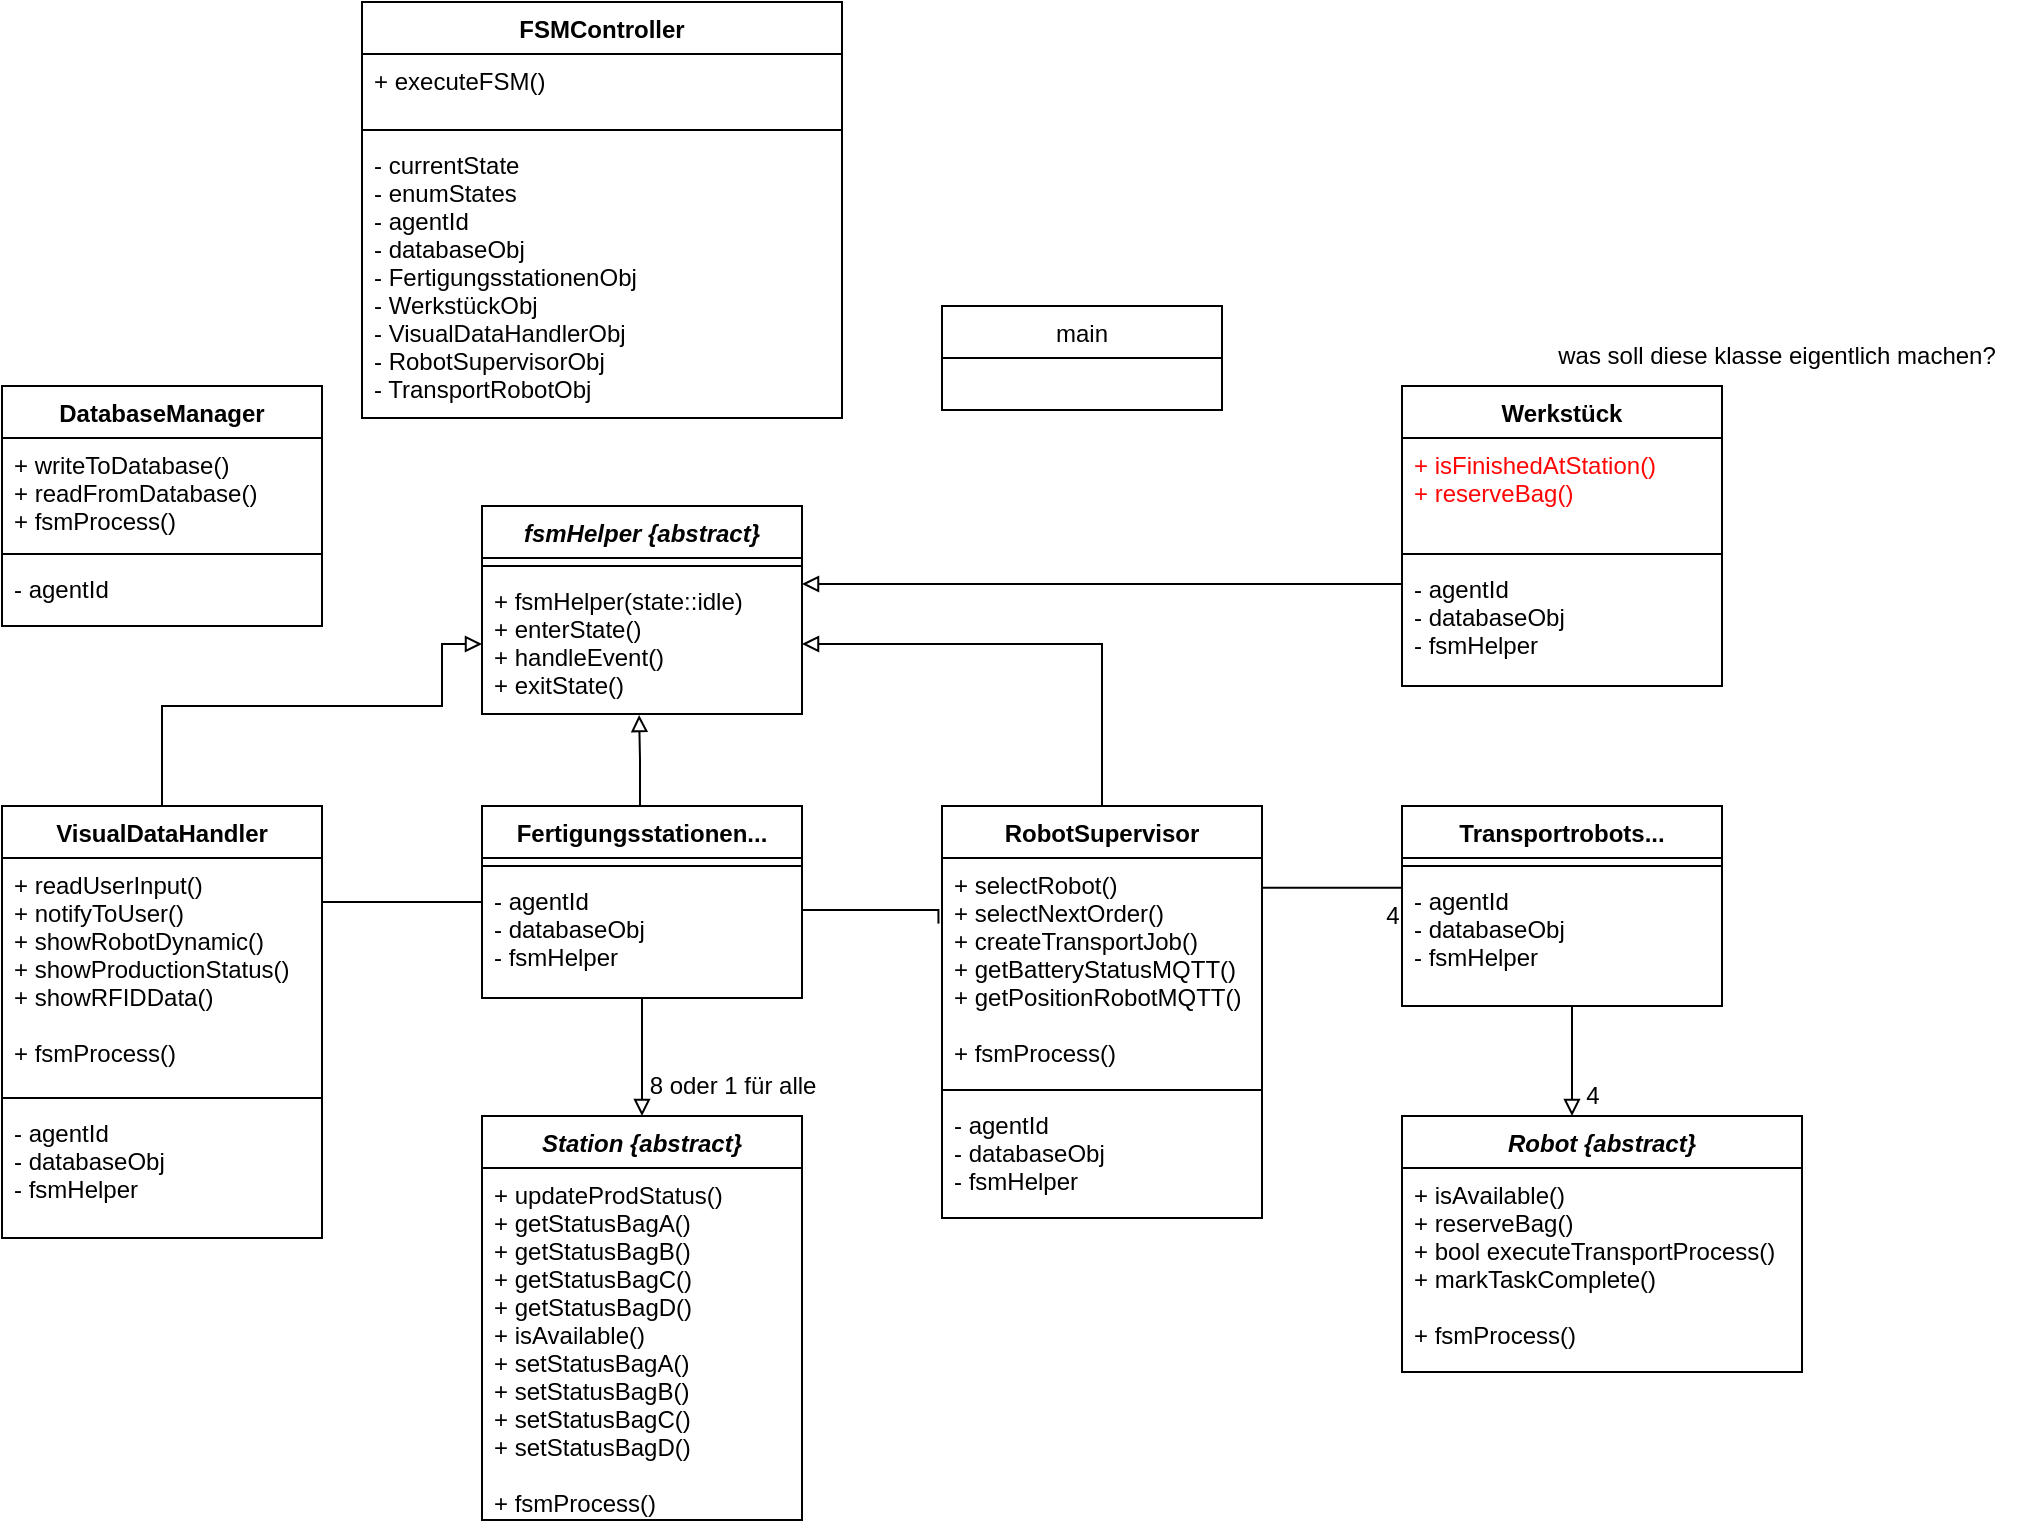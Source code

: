 <mxfile version="20.7.4" type="device"><diagram id="oQAYJYT7PJ8naYZ2aDmK" name="Seite-1"><mxGraphModel dx="2189" dy="1969" grid="1" gridSize="10" guides="1" tooltips="1" connect="1" arrows="1" fold="1" page="1" pageScale="1" pageWidth="827" pageHeight="1169" math="0" shadow="0"><root><mxCell id="0"/><mxCell id="1" parent="0"/><mxCell id="zr3K6H_Ypwrod_FnKCNP-2" style="edgeStyle=orthogonalEdgeStyle;rounded=0;orthogonalLoop=1;jettySize=auto;html=1;exitX=0.5;exitY=1;exitDx=0;exitDy=0;entryX=0.5;entryY=0;entryDx=0;entryDy=0;endArrow=block;endFill=0;" edge="1" parent="1" source="ovFocL4M04ZjVYVsM8dc-5" target="MPmzuH-NhsgOiLqM7phD-56"><mxGeometry relative="1" as="geometry"/></mxCell><mxCell id="zr3K6H_Ypwrod_FnKCNP-24" style="edgeStyle=orthogonalEdgeStyle;rounded=0;orthogonalLoop=1;jettySize=auto;html=1;exitX=0.5;exitY=0;exitDx=0;exitDy=0;entryX=0.491;entryY=1.007;entryDx=0;entryDy=0;entryPerimeter=0;endArrow=block;endFill=0;" edge="1" parent="1" source="ovFocL4M04ZjVYVsM8dc-5" target="zr3K6H_Ypwrod_FnKCNP-18"><mxGeometry relative="1" as="geometry"><Array as="points"><mxPoint x="139" y="150"/><mxPoint x="139" y="127"/></Array></mxGeometry></mxCell><mxCell id="ovFocL4M04ZjVYVsM8dc-5" value="Fertigungsstationen..." style="swimlane;fontStyle=1;align=center;verticalAlign=top;childLayout=stackLayout;horizontal=1;startSize=26;horizontalStack=0;resizeParent=1;resizeParentMax=0;resizeLast=0;collapsible=1;marginBottom=0;" parent="1" vertex="1"><mxGeometry x="60" y="150" width="160" height="96" as="geometry"/></mxCell><mxCell id="ovFocL4M04ZjVYVsM8dc-7" value="" style="line;strokeWidth=1;fillColor=none;align=left;verticalAlign=middle;spacingTop=-1;spacingLeft=3;spacingRight=3;rotatable=0;labelPosition=right;points=[];portConstraint=eastwest;strokeColor=inherit;" parent="ovFocL4M04ZjVYVsM8dc-5" vertex="1"><mxGeometry y="26" width="160" height="8" as="geometry"/></mxCell><mxCell id="ovFocL4M04ZjVYVsM8dc-8" value="- agentId&#10;- databaseObj&#10;- fsmHelper" style="text;strokeColor=none;fillColor=none;align=left;verticalAlign=top;spacingLeft=4;spacingRight=4;overflow=hidden;rotatable=0;points=[[0,0.5],[1,0.5]];portConstraint=eastwest;" parent="ovFocL4M04ZjVYVsM8dc-5" vertex="1"><mxGeometry y="34" width="160" height="62" as="geometry"/></mxCell><mxCell id="zr3K6H_Ypwrod_FnKCNP-5" style="edgeStyle=orthogonalEdgeStyle;rounded=0;orthogonalLoop=1;jettySize=auto;html=1;exitX=1;exitY=0.25;exitDx=0;exitDy=0;entryX=-0.003;entryY=0.105;entryDx=0;entryDy=0;entryPerimeter=0;endArrow=none;endFill=0;" edge="1" parent="1" source="ovFocL4M04ZjVYVsM8dc-13" target="MPmzuH-NhsgOiLqM7phD-29"><mxGeometry relative="1" as="geometry"><Array as="points"><mxPoint x="519" y="190"/></Array></mxGeometry></mxCell><mxCell id="zr3K6H_Ypwrod_FnKCNP-25" style="edgeStyle=orthogonalEdgeStyle;rounded=0;orthogonalLoop=1;jettySize=auto;html=1;exitX=0.5;exitY=0;exitDx=0;exitDy=0;endArrow=block;endFill=0;" edge="1" parent="1" source="ovFocL4M04ZjVYVsM8dc-13" target="zr3K6H_Ypwrod_FnKCNP-18"><mxGeometry relative="1" as="geometry"/></mxCell><mxCell id="ovFocL4M04ZjVYVsM8dc-13" value="RobotSupervisor" style="swimlane;fontStyle=1;align=center;verticalAlign=top;childLayout=stackLayout;horizontal=1;startSize=26;horizontalStack=0;resizeParent=1;resizeParentMax=0;resizeLast=0;collapsible=1;marginBottom=0;" parent="1" vertex="1"><mxGeometry x="290" y="150" width="160" height="206" as="geometry"/></mxCell><mxCell id="ovFocL4M04ZjVYVsM8dc-14" value="+ selectRobot()&#10;+ selectNextOrder()&#10;+ createTransportJob()&#10;+ getBatteryStatusMQTT()&#10;+ getPositionRobotMQTT()&#10;&#10;+ fsmProcess()" style="text;strokeColor=none;fillColor=none;align=left;verticalAlign=top;spacingLeft=4;spacingRight=4;overflow=hidden;rotatable=0;points=[[0,0.5],[1,0.5]];portConstraint=eastwest;" parent="ovFocL4M04ZjVYVsM8dc-13" vertex="1"><mxGeometry y="26" width="160" height="112" as="geometry"/></mxCell><mxCell id="ovFocL4M04ZjVYVsM8dc-15" value="" style="line;strokeWidth=1;fillColor=none;align=left;verticalAlign=middle;spacingTop=-1;spacingLeft=3;spacingRight=3;rotatable=0;labelPosition=right;points=[];portConstraint=eastwest;strokeColor=inherit;" parent="ovFocL4M04ZjVYVsM8dc-13" vertex="1"><mxGeometry y="138" width="160" height="8" as="geometry"/></mxCell><mxCell id="ovFocL4M04ZjVYVsM8dc-16" value="- agentId&#10;- databaseObj&#10;- fsmHelper" style="text;strokeColor=none;fillColor=none;align=left;verticalAlign=top;spacingLeft=4;spacingRight=4;overflow=hidden;rotatable=0;points=[[0,0.5],[1,0.5]];portConstraint=eastwest;" parent="ovFocL4M04ZjVYVsM8dc-13" vertex="1"><mxGeometry y="146" width="160" height="60" as="geometry"/></mxCell><mxCell id="zr3K6H_Ypwrod_FnKCNP-26" style="edgeStyle=orthogonalEdgeStyle;rounded=0;orthogonalLoop=1;jettySize=auto;html=1;exitX=0;exitY=0.5;exitDx=0;exitDy=0;entryX=1;entryY=0.5;entryDx=0;entryDy=0;endArrow=block;endFill=0;" edge="1" parent="1" source="ovFocL4M04ZjVYVsM8dc-17"><mxGeometry relative="1" as="geometry"><mxPoint x="220" y="39" as="targetPoint"/><Array as="points"><mxPoint x="520" y="39"/></Array></mxGeometry></mxCell><mxCell id="ovFocL4M04ZjVYVsM8dc-17" value="Werkstück" style="swimlane;fontStyle=1;align=center;verticalAlign=top;childLayout=stackLayout;horizontal=1;startSize=26;horizontalStack=0;resizeParent=1;resizeParentMax=0;resizeLast=0;collapsible=1;marginBottom=0;" parent="1" vertex="1"><mxGeometry x="520" y="-60" width="160" height="150" as="geometry"/></mxCell><mxCell id="ovFocL4M04ZjVYVsM8dc-18" value="+ isFinishedAtStation()&#10;+ reserveBag()" style="text;strokeColor=none;fillColor=none;align=left;verticalAlign=top;spacingLeft=4;spacingRight=4;overflow=hidden;rotatable=0;points=[[0,0.5],[1,0.5]];portConstraint=eastwest;fontColor=#ff0505;" parent="ovFocL4M04ZjVYVsM8dc-17" vertex="1"><mxGeometry y="26" width="160" height="54" as="geometry"/></mxCell><mxCell id="ovFocL4M04ZjVYVsM8dc-19" value="" style="line;strokeWidth=1;fillColor=none;align=left;verticalAlign=middle;spacingTop=-1;spacingLeft=3;spacingRight=3;rotatable=0;labelPosition=right;points=[];portConstraint=eastwest;strokeColor=inherit;" parent="ovFocL4M04ZjVYVsM8dc-17" vertex="1"><mxGeometry y="80" width="160" height="8" as="geometry"/></mxCell><mxCell id="ovFocL4M04ZjVYVsM8dc-20" value="- agentId&#10;- databaseObj&#10;- fsmHelper" style="text;strokeColor=none;fillColor=none;align=left;verticalAlign=top;spacingLeft=4;spacingRight=4;overflow=hidden;rotatable=0;points=[[0,0.5],[1,0.5]];portConstraint=eastwest;" parent="ovFocL4M04ZjVYVsM8dc-17" vertex="1"><mxGeometry y="88" width="160" height="62" as="geometry"/></mxCell><mxCell id="ovFocL4M04ZjVYVsM8dc-30" value="main" style="swimlane;fontStyle=0;childLayout=stackLayout;horizontal=1;startSize=26;fillColor=none;horizontalStack=0;resizeParent=1;resizeParentMax=0;resizeLast=0;collapsible=1;marginBottom=0;" parent="1" vertex="1"><mxGeometry x="290" y="-100" width="140" height="52" as="geometry"/></mxCell><mxCell id="MPmzuH-NhsgOiLqM7phD-1" value="FSMController" style="swimlane;fontStyle=1;align=center;verticalAlign=top;childLayout=stackLayout;horizontal=1;startSize=26;horizontalStack=0;resizeParent=1;resizeParentMax=0;resizeLast=0;collapsible=1;marginBottom=0;" parent="1" vertex="1"><mxGeometry y="-252" width="240" height="208" as="geometry"/></mxCell><mxCell id="MPmzuH-NhsgOiLqM7phD-2" value="+ executeFSM()" style="text;strokeColor=none;fillColor=none;align=left;verticalAlign=top;spacingLeft=4;spacingRight=4;overflow=hidden;rotatable=0;points=[[0,0.5],[1,0.5]];portConstraint=eastwest;" parent="MPmzuH-NhsgOiLqM7phD-1" vertex="1"><mxGeometry y="26" width="240" height="34" as="geometry"/></mxCell><mxCell id="MPmzuH-NhsgOiLqM7phD-3" value="" style="line;strokeWidth=1;fillColor=none;align=left;verticalAlign=middle;spacingTop=-1;spacingLeft=3;spacingRight=3;rotatable=0;labelPosition=right;points=[];portConstraint=eastwest;strokeColor=inherit;" parent="MPmzuH-NhsgOiLqM7phD-1" vertex="1"><mxGeometry y="60" width="240" height="8" as="geometry"/></mxCell><mxCell id="MPmzuH-NhsgOiLqM7phD-4" value="- currentState&#10;- enumStates&#10;- agentId&#10;- databaseObj&#10;- FertigungsstationenObj&#10;- WerkstückObj&#10;- VisualDataHandlerObj&#10;- RobotSupervisorObj&#10;- TransportRobotObj" style="text;strokeColor=none;fillColor=none;align=left;verticalAlign=top;spacingLeft=4;spacingRight=4;overflow=hidden;rotatable=0;points=[[0,0.5],[1,0.5]];portConstraint=eastwest;" parent="MPmzuH-NhsgOiLqM7phD-1" vertex="1"><mxGeometry y="68" width="240" height="140" as="geometry"/></mxCell><mxCell id="zr3K6H_Ypwrod_FnKCNP-12" style="edgeStyle=orthogonalEdgeStyle;rounded=0;orthogonalLoop=1;jettySize=auto;html=1;exitX=0.5;exitY=1;exitDx=0;exitDy=0;endArrow=block;endFill=0;" edge="1" parent="1" source="MPmzuH-NhsgOiLqM7phD-26" target="MPmzuH-NhsgOiLqM7phD-82"><mxGeometry relative="1" as="geometry"><Array as="points"><mxPoint x="605" y="250"/></Array></mxGeometry></mxCell><mxCell id="MPmzuH-NhsgOiLqM7phD-26" value="Transportrobots..." style="swimlane;fontStyle=1;align=center;verticalAlign=top;childLayout=stackLayout;horizontal=1;startSize=26;horizontalStack=0;resizeParent=1;resizeParentMax=0;resizeLast=0;collapsible=1;marginBottom=0;" parent="1" vertex="1"><mxGeometry x="520" y="150" width="160" height="100" as="geometry"/></mxCell><mxCell id="MPmzuH-NhsgOiLqM7phD-28" value="" style="line;strokeWidth=1;fillColor=none;align=left;verticalAlign=middle;spacingTop=-1;spacingLeft=3;spacingRight=3;rotatable=0;labelPosition=right;points=[];portConstraint=eastwest;strokeColor=inherit;" parent="MPmzuH-NhsgOiLqM7phD-26" vertex="1"><mxGeometry y="26" width="160" height="8" as="geometry"/></mxCell><mxCell id="MPmzuH-NhsgOiLqM7phD-29" value="- agentId&#10;- databaseObj&#10;- fsmHelper" style="text;strokeColor=none;fillColor=none;align=left;verticalAlign=top;spacingLeft=4;spacingRight=4;overflow=hidden;rotatable=0;points=[[0,0.5],[1,0.5]];portConstraint=eastwest;" parent="MPmzuH-NhsgOiLqM7phD-26" vertex="1"><mxGeometry y="34" width="160" height="66" as="geometry"/></mxCell><mxCell id="MPmzuH-NhsgOiLqM7phD-56" value="Station {abstract}&#10;" style="swimlane;fontStyle=3;align=center;verticalAlign=top;childLayout=stackLayout;horizontal=1;startSize=26;horizontalStack=0;resizeParent=1;resizeParentMax=0;resizeLast=0;collapsible=1;marginBottom=0;" parent="1" vertex="1"><mxGeometry x="60" y="305" width="160" height="202" as="geometry"/></mxCell><mxCell id="MPmzuH-NhsgOiLqM7phD-57" value="+ updateProdStatus()&#10;+ getStatusBagA()&#10;+ getStatusBagB()&#10;+ getStatusBagC()&#10;+ getStatusBagD()&#10;+ isAvailable()&#10;+ setStatusBagA()&#10;+ setStatusBagB()&#10;+ setStatusBagC()&#10;+ setStatusBagD()&#10;&#10;+ fsmProcess()&#10;" style="text;strokeColor=none;fillColor=none;align=left;verticalAlign=top;spacingLeft=4;spacingRight=4;overflow=hidden;rotatable=0;points=[[0,0.5],[1,0.5]];portConstraint=eastwest;" parent="MPmzuH-NhsgOiLqM7phD-56" vertex="1"><mxGeometry y="26" width="160" height="176" as="geometry"/></mxCell><mxCell id="MPmzuH-NhsgOiLqM7phD-67" value="DatabaseManager" style="swimlane;fontStyle=1;align=center;verticalAlign=top;childLayout=stackLayout;horizontal=1;startSize=26;horizontalStack=0;resizeParent=1;resizeParentMax=0;resizeLast=0;collapsible=1;marginBottom=0;" parent="1" vertex="1"><mxGeometry x="-180" y="-60" width="160" height="120" as="geometry"/></mxCell><mxCell id="MPmzuH-NhsgOiLqM7phD-68" value="+ writeToDatabase()&#10;+ readFromDatabase()&#10;+ fsmProcess()" style="text;strokeColor=none;fillColor=none;align=left;verticalAlign=top;spacingLeft=4;spacingRight=4;overflow=hidden;rotatable=0;points=[[0,0.5],[1,0.5]];portConstraint=eastwest;" parent="MPmzuH-NhsgOiLqM7phD-67" vertex="1"><mxGeometry y="26" width="160" height="54" as="geometry"/></mxCell><mxCell id="MPmzuH-NhsgOiLqM7phD-69" value="" style="line;strokeWidth=1;fillColor=none;align=left;verticalAlign=middle;spacingTop=-1;spacingLeft=3;spacingRight=3;rotatable=0;labelPosition=right;points=[];portConstraint=eastwest;strokeColor=inherit;" parent="MPmzuH-NhsgOiLqM7phD-67" vertex="1"><mxGeometry y="80" width="160" height="8" as="geometry"/></mxCell><mxCell id="MPmzuH-NhsgOiLqM7phD-70" value="- agentId" style="text;strokeColor=none;fillColor=none;align=left;verticalAlign=top;spacingLeft=4;spacingRight=4;overflow=hidden;rotatable=0;points=[[0,0.5],[1,0.5]];portConstraint=eastwest;" parent="MPmzuH-NhsgOiLqM7phD-67" vertex="1"><mxGeometry y="88" width="160" height="32" as="geometry"/></mxCell><mxCell id="MPmzuH-NhsgOiLqM7phD-82" value="Robot {abstract}" style="swimlane;fontStyle=3;align=center;verticalAlign=top;childLayout=stackLayout;horizontal=1;startSize=26;horizontalStack=0;resizeParent=1;resizeParentMax=0;resizeLast=0;collapsible=1;marginBottom=0;" parent="1" vertex="1"><mxGeometry x="520" y="305" width="200" height="128" as="geometry"/></mxCell><mxCell id="MPmzuH-NhsgOiLqM7phD-83" value="+ isAvailable()&#10;+ reserveBag()&#10;+ bool executeTransportProcess()&#10;+ markTaskComplete()&#10;&#10;+ fsmProcess()" style="text;strokeColor=none;fillColor=none;align=left;verticalAlign=top;spacingLeft=4;spacingRight=4;overflow=hidden;rotatable=0;points=[[0,0.5],[1,0.5]];portConstraint=eastwest;" parent="MPmzuH-NhsgOiLqM7phD-82" vertex="1"><mxGeometry y="26" width="200" height="102" as="geometry"/></mxCell><mxCell id="zr3K6H_Ypwrod_FnKCNP-23" style="edgeStyle=orthogonalEdgeStyle;rounded=0;orthogonalLoop=1;jettySize=auto;html=1;exitX=0.5;exitY=0;exitDx=0;exitDy=0;entryX=0;entryY=0.5;entryDx=0;entryDy=0;endArrow=block;endFill=0;" edge="1" parent="1" source="MPmzuH-NhsgOiLqM7phD-87" target="zr3K6H_Ypwrod_FnKCNP-18"><mxGeometry relative="1" as="geometry"><Array as="points"><mxPoint x="-100" y="100"/><mxPoint x="40" y="100"/><mxPoint x="40" y="69"/></Array></mxGeometry></mxCell><mxCell id="MPmzuH-NhsgOiLqM7phD-87" value="VisualDataHandler" style="swimlane;fontStyle=1;align=center;verticalAlign=top;childLayout=stackLayout;horizontal=1;startSize=26;horizontalStack=0;resizeParent=1;resizeParentMax=0;resizeLast=0;collapsible=1;marginBottom=0;" parent="1" vertex="1"><mxGeometry x="-180" y="150" width="160" height="216" as="geometry"/></mxCell><mxCell id="MPmzuH-NhsgOiLqM7phD-88" value="+ readUserInput()&#10;+ notifyToUser()&#10;+ showRobotDynamic()&#10;+ showProductionStatus()&#10;+ showRFIDData()&#10;&#10;+ fsmProcess()" style="text;strokeColor=none;fillColor=none;align=left;verticalAlign=top;spacingLeft=4;spacingRight=4;overflow=hidden;rotatable=0;points=[[0,0.5],[1,0.5]];portConstraint=eastwest;" parent="MPmzuH-NhsgOiLqM7phD-87" vertex="1"><mxGeometry y="26" width="160" height="116" as="geometry"/></mxCell><mxCell id="MPmzuH-NhsgOiLqM7phD-89" value="" style="line;strokeWidth=1;fillColor=none;align=left;verticalAlign=middle;spacingTop=-1;spacingLeft=3;spacingRight=3;rotatable=0;labelPosition=right;points=[];portConstraint=eastwest;strokeColor=inherit;" parent="MPmzuH-NhsgOiLqM7phD-87" vertex="1"><mxGeometry y="142" width="160" height="8" as="geometry"/></mxCell><mxCell id="MPmzuH-NhsgOiLqM7phD-90" value="- agentId&#10;- databaseObj&#10;- fsmHelper" style="text;strokeColor=none;fillColor=none;align=left;verticalAlign=top;spacingLeft=4;spacingRight=4;overflow=hidden;rotatable=0;points=[[0,0.5],[1,0.5]];portConstraint=eastwest;" parent="MPmzuH-NhsgOiLqM7phD-87" vertex="1"><mxGeometry y="150" width="160" height="66" as="geometry"/></mxCell><mxCell id="zr3K6H_Ypwrod_FnKCNP-6" value="4" style="text;html=1;align=center;verticalAlign=middle;resizable=0;points=[];autosize=1;strokeColor=none;fillColor=none;" vertex="1" parent="1"><mxGeometry x="500" y="190" width="30" height="30" as="geometry"/></mxCell><mxCell id="zr3K6H_Ypwrod_FnKCNP-9" value="4" style="text;html=1;align=center;verticalAlign=middle;resizable=0;points=[];autosize=1;strokeColor=none;fillColor=none;" vertex="1" parent="1"><mxGeometry x="600" y="280" width="30" height="30" as="geometry"/></mxCell><mxCell id="zr3K6H_Ypwrod_FnKCNP-10" style="edgeStyle=orthogonalEdgeStyle;rounded=0;orthogonalLoop=1;jettySize=auto;html=1;exitX=1;exitY=0.5;exitDx=0;exitDy=0;entryX=-0.011;entryY=0.293;entryDx=0;entryDy=0;endArrow=none;endFill=0;entryPerimeter=0;" edge="1" parent="1" source="ovFocL4M04ZjVYVsM8dc-8" target="ovFocL4M04ZjVYVsM8dc-14"><mxGeometry relative="1" as="geometry"><Array as="points"><mxPoint x="288" y="202"/></Array></mxGeometry></mxCell><mxCell id="zr3K6H_Ypwrod_FnKCNP-13" style="edgeStyle=orthogonalEdgeStyle;rounded=0;orthogonalLoop=1;jettySize=auto;html=1;exitX=1;exitY=0.5;exitDx=0;exitDy=0;entryX=0;entryY=0.5;entryDx=0;entryDy=0;endArrow=none;endFill=0;" edge="1" parent="1" source="MPmzuH-NhsgOiLqM7phD-88" target="ovFocL4M04ZjVYVsM8dc-8"><mxGeometry relative="1" as="geometry"><Array as="points"><mxPoint x="60" y="198"/></Array></mxGeometry></mxCell><mxCell id="zr3K6H_Ypwrod_FnKCNP-15" value="fsmHelper {abstract}" style="swimlane;fontStyle=3;align=center;verticalAlign=top;childLayout=stackLayout;horizontal=1;startSize=26;horizontalStack=0;resizeParent=1;resizeParentMax=0;resizeLast=0;collapsible=1;marginBottom=0;" vertex="1" parent="1"><mxGeometry x="60" width="160" height="104" as="geometry"/></mxCell><mxCell id="zr3K6H_Ypwrod_FnKCNP-17" value="" style="line;strokeWidth=1;fillColor=none;align=left;verticalAlign=middle;spacingTop=-1;spacingLeft=3;spacingRight=3;rotatable=0;labelPosition=right;points=[];portConstraint=eastwest;strokeColor=inherit;" vertex="1" parent="zr3K6H_Ypwrod_FnKCNP-15"><mxGeometry y="26" width="160" height="8" as="geometry"/></mxCell><mxCell id="zr3K6H_Ypwrod_FnKCNP-18" value="+ fsmHelper(state::idle)&#10;+ enterState()&#10;+ handleEvent()&#10;+ exitState()" style="text;strokeColor=none;fillColor=none;align=left;verticalAlign=top;spacingLeft=4;spacingRight=4;overflow=hidden;rotatable=0;points=[[0,0.5],[1,0.5]];portConstraint=eastwest;" vertex="1" parent="zr3K6H_Ypwrod_FnKCNP-15"><mxGeometry y="34" width="160" height="70" as="geometry"/></mxCell><mxCell id="zr3K6H_Ypwrod_FnKCNP-27" value="8 oder 1 für alle" style="text;html=1;align=center;verticalAlign=middle;resizable=0;points=[];autosize=1;strokeColor=none;fillColor=none;" vertex="1" parent="1"><mxGeometry x="130" y="275" width="110" height="30" as="geometry"/></mxCell><mxCell id="zr3K6H_Ypwrod_FnKCNP-28" value="was soll diese klasse eigentlich machen?" style="text;html=1;align=center;verticalAlign=middle;resizable=0;points=[];autosize=1;strokeColor=none;fillColor=none;" vertex="1" parent="1"><mxGeometry x="587" y="-90" width="240" height="30" as="geometry"/></mxCell></root></mxGraphModel></diagram></mxfile>